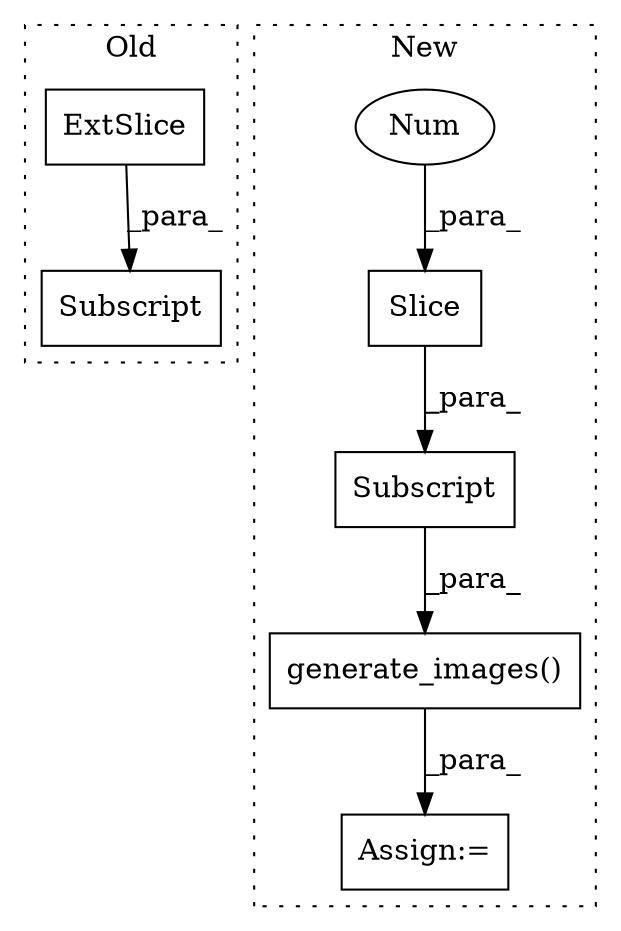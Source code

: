 digraph G {
subgraph cluster0 {
1 [label="ExtSlice" a="85" s="10383" l="3" shape="box"];
4 [label="Subscript" a="63" s="10383,0" l="26,0" shape="box"];
label = "Old";
style="dotted";
}
subgraph cluster1 {
2 [label="generate_images()" a="75" s="11551,11585" l="26,19" shape="box"];
3 [label="Subscript" a="63" s="11577,0" l="8,0" shape="box"];
5 [label="Slice" a="80" s="11582" l="2" shape="box"];
6 [label="Num" a="76" s="11583" l="1" shape="ellipse"];
7 [label="Assign:=" a="68" s="11548" l="3" shape="box"];
label = "New";
style="dotted";
}
1 -> 4 [label="_para_"];
2 -> 7 [label="_para_"];
3 -> 2 [label="_para_"];
5 -> 3 [label="_para_"];
6 -> 5 [label="_para_"];
}